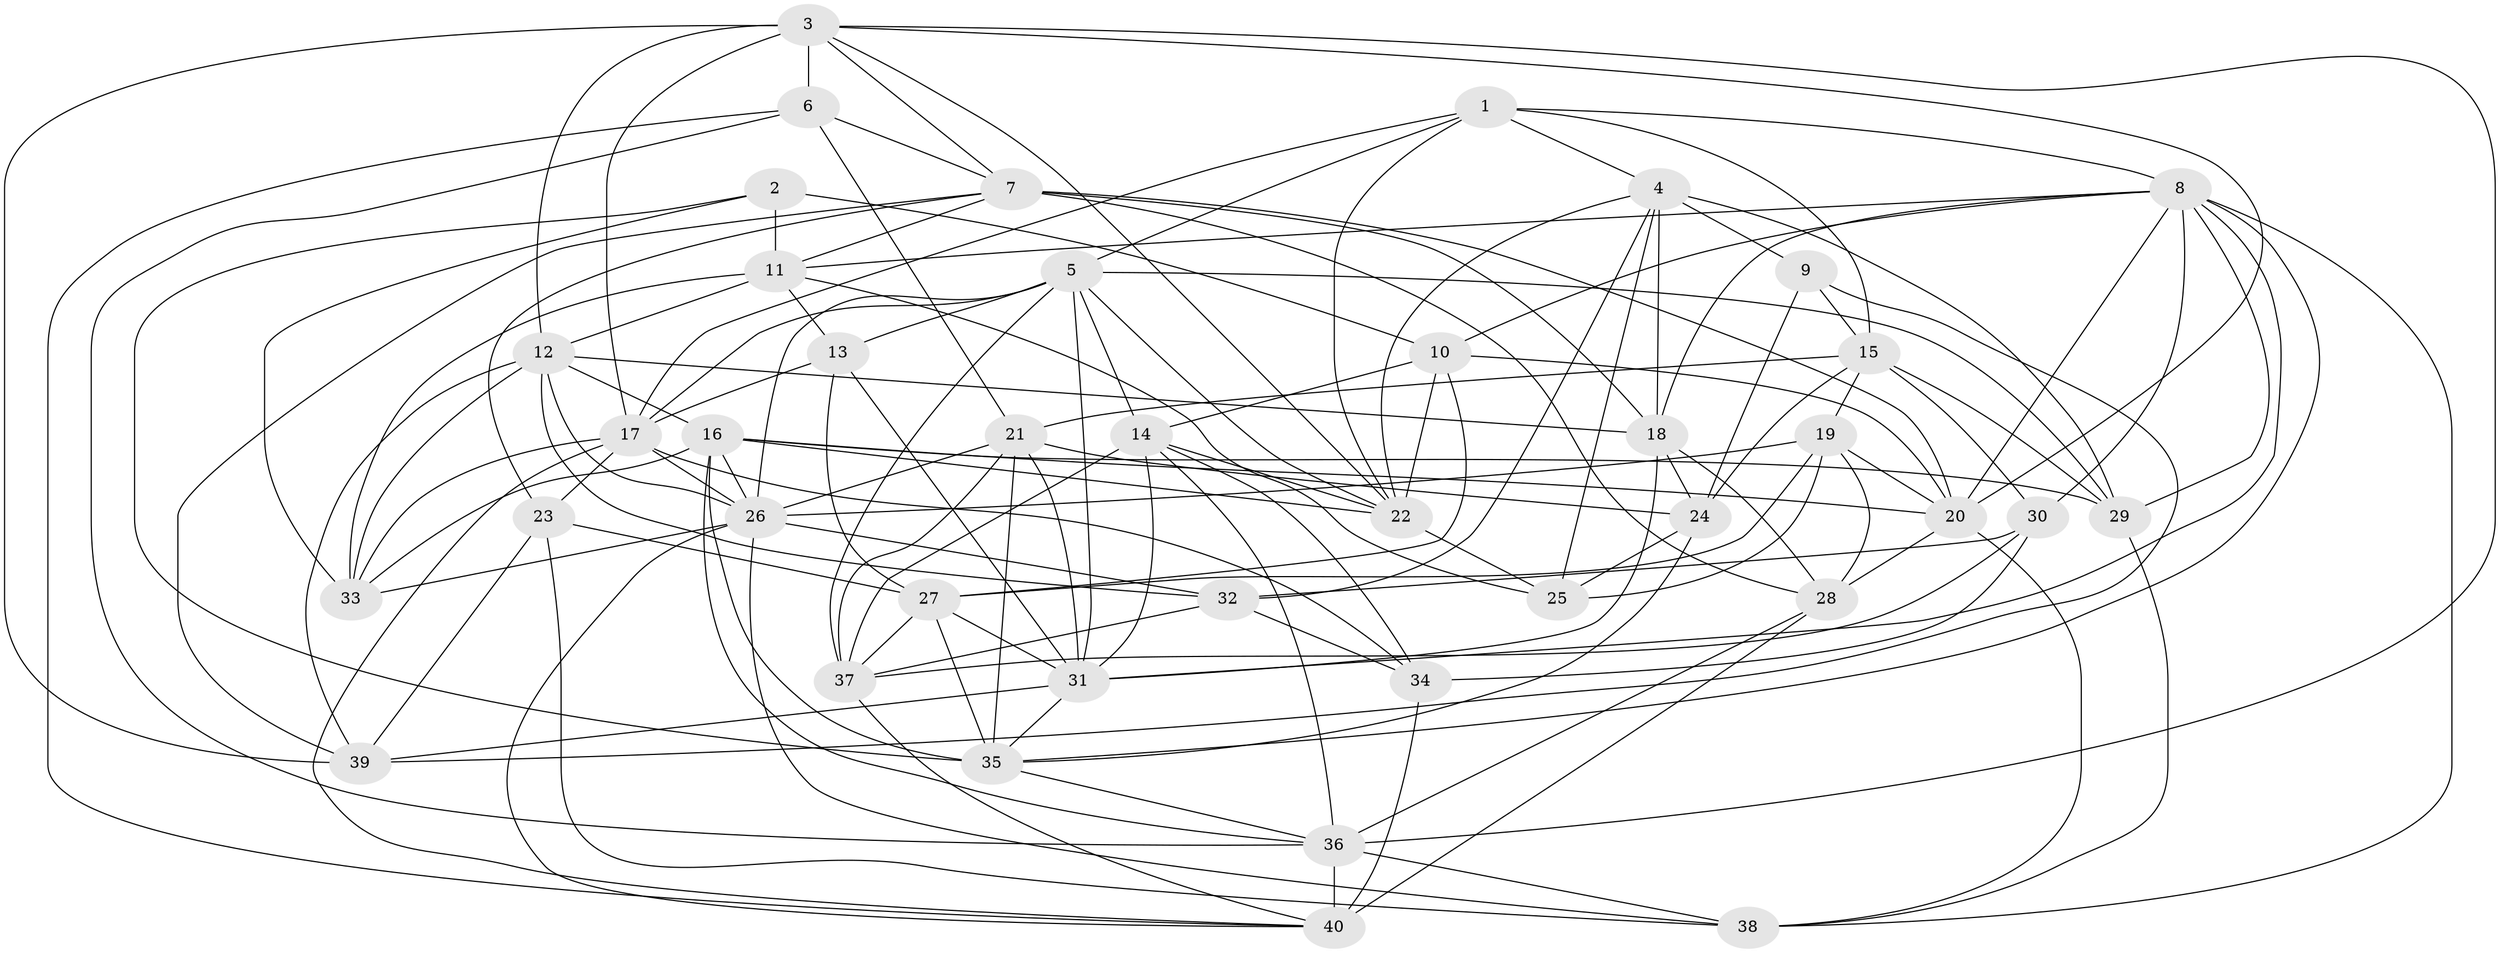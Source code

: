 // original degree distribution, {4: 1.0}
// Generated by graph-tools (version 1.1) at 2025/38/03/04/25 23:38:06]
// undirected, 40 vertices, 136 edges
graph export_dot {
  node [color=gray90,style=filled];
  1;
  2;
  3;
  4;
  5;
  6;
  7;
  8;
  9;
  10;
  11;
  12;
  13;
  14;
  15;
  16;
  17;
  18;
  19;
  20;
  21;
  22;
  23;
  24;
  25;
  26;
  27;
  28;
  29;
  30;
  31;
  32;
  33;
  34;
  35;
  36;
  37;
  38;
  39;
  40;
  1 -- 4 [weight=1.0];
  1 -- 5 [weight=1.0];
  1 -- 8 [weight=1.0];
  1 -- 15 [weight=1.0];
  1 -- 17 [weight=1.0];
  1 -- 22 [weight=1.0];
  2 -- 10 [weight=1.0];
  2 -- 11 [weight=3.0];
  2 -- 33 [weight=2.0];
  2 -- 35 [weight=2.0];
  3 -- 6 [weight=2.0];
  3 -- 7 [weight=1.0];
  3 -- 12 [weight=1.0];
  3 -- 17 [weight=2.0];
  3 -- 20 [weight=1.0];
  3 -- 22 [weight=1.0];
  3 -- 36 [weight=1.0];
  3 -- 39 [weight=1.0];
  4 -- 9 [weight=2.0];
  4 -- 18 [weight=1.0];
  4 -- 22 [weight=1.0];
  4 -- 25 [weight=1.0];
  4 -- 29 [weight=1.0];
  4 -- 32 [weight=1.0];
  5 -- 13 [weight=1.0];
  5 -- 14 [weight=1.0];
  5 -- 17 [weight=1.0];
  5 -- 22 [weight=1.0];
  5 -- 26 [weight=1.0];
  5 -- 29 [weight=1.0];
  5 -- 31 [weight=1.0];
  5 -- 37 [weight=2.0];
  6 -- 7 [weight=1.0];
  6 -- 21 [weight=1.0];
  6 -- 36 [weight=1.0];
  6 -- 40 [weight=1.0];
  7 -- 11 [weight=1.0];
  7 -- 18 [weight=1.0];
  7 -- 20 [weight=1.0];
  7 -- 23 [weight=1.0];
  7 -- 28 [weight=1.0];
  7 -- 39 [weight=1.0];
  8 -- 10 [weight=1.0];
  8 -- 11 [weight=1.0];
  8 -- 18 [weight=1.0];
  8 -- 20 [weight=1.0];
  8 -- 29 [weight=1.0];
  8 -- 30 [weight=1.0];
  8 -- 31 [weight=1.0];
  8 -- 35 [weight=1.0];
  8 -- 38 [weight=1.0];
  9 -- 15 [weight=1.0];
  9 -- 24 [weight=2.0];
  9 -- 39 [weight=1.0];
  10 -- 14 [weight=1.0];
  10 -- 20 [weight=1.0];
  10 -- 22 [weight=1.0];
  10 -- 27 [weight=1.0];
  11 -- 12 [weight=1.0];
  11 -- 13 [weight=2.0];
  11 -- 25 [weight=1.0];
  11 -- 33 [weight=1.0];
  12 -- 16 [weight=2.0];
  12 -- 18 [weight=1.0];
  12 -- 26 [weight=1.0];
  12 -- 32 [weight=1.0];
  12 -- 33 [weight=2.0];
  12 -- 39 [weight=1.0];
  13 -- 17 [weight=1.0];
  13 -- 27 [weight=1.0];
  13 -- 31 [weight=1.0];
  14 -- 22 [weight=1.0];
  14 -- 31 [weight=1.0];
  14 -- 34 [weight=1.0];
  14 -- 36 [weight=2.0];
  14 -- 37 [weight=1.0];
  15 -- 19 [weight=1.0];
  15 -- 21 [weight=1.0];
  15 -- 24 [weight=2.0];
  15 -- 29 [weight=1.0];
  15 -- 30 [weight=1.0];
  16 -- 20 [weight=2.0];
  16 -- 22 [weight=1.0];
  16 -- 26 [weight=1.0];
  16 -- 29 [weight=1.0];
  16 -- 33 [weight=1.0];
  16 -- 35 [weight=1.0];
  16 -- 36 [weight=1.0];
  17 -- 23 [weight=1.0];
  17 -- 26 [weight=1.0];
  17 -- 33 [weight=1.0];
  17 -- 34 [weight=1.0];
  17 -- 40 [weight=1.0];
  18 -- 24 [weight=2.0];
  18 -- 28 [weight=1.0];
  18 -- 31 [weight=1.0];
  19 -- 20 [weight=1.0];
  19 -- 25 [weight=2.0];
  19 -- 26 [weight=1.0];
  19 -- 27 [weight=2.0];
  19 -- 28 [weight=1.0];
  20 -- 28 [weight=1.0];
  20 -- 38 [weight=2.0];
  21 -- 24 [weight=2.0];
  21 -- 26 [weight=1.0];
  21 -- 31 [weight=2.0];
  21 -- 35 [weight=2.0];
  21 -- 37 [weight=1.0];
  22 -- 25 [weight=1.0];
  23 -- 27 [weight=1.0];
  23 -- 38 [weight=2.0];
  23 -- 39 [weight=1.0];
  24 -- 25 [weight=1.0];
  24 -- 35 [weight=1.0];
  26 -- 32 [weight=1.0];
  26 -- 33 [weight=1.0];
  26 -- 38 [weight=1.0];
  26 -- 40 [weight=1.0];
  27 -- 31 [weight=1.0];
  27 -- 35 [weight=1.0];
  27 -- 37 [weight=1.0];
  28 -- 36 [weight=1.0];
  28 -- 40 [weight=1.0];
  29 -- 38 [weight=1.0];
  30 -- 32 [weight=1.0];
  30 -- 34 [weight=2.0];
  30 -- 37 [weight=1.0];
  31 -- 35 [weight=1.0];
  31 -- 39 [weight=1.0];
  32 -- 34 [weight=1.0];
  32 -- 37 [weight=1.0];
  34 -- 40 [weight=3.0];
  35 -- 36 [weight=1.0];
  36 -- 38 [weight=1.0];
  36 -- 40 [weight=2.0];
  37 -- 40 [weight=1.0];
}
